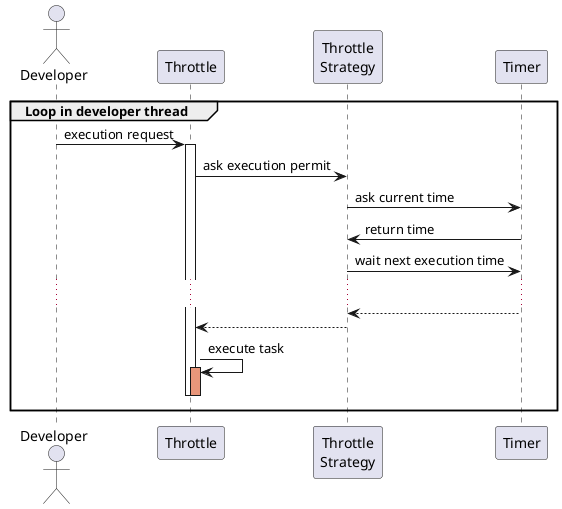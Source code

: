 @startuml

actor Developer as D
participant Throttle as Tr
participant "Throttle\nStrategy" as TrS
participant Timer as T

group Loop in developer thread
D -> Tr: execution request

activate Tr
Tr -> TrS: ask execution permit
TrS -> T: ask current time
TrS <- T: return time
TrS -> T: wait next execution time
...
TrS <-- T
Tr <-- TrS
Tr -> Tr: execute task
activate Tr #DarkSalmon
deactivate Tr

deactivate Tr
end

@enduml